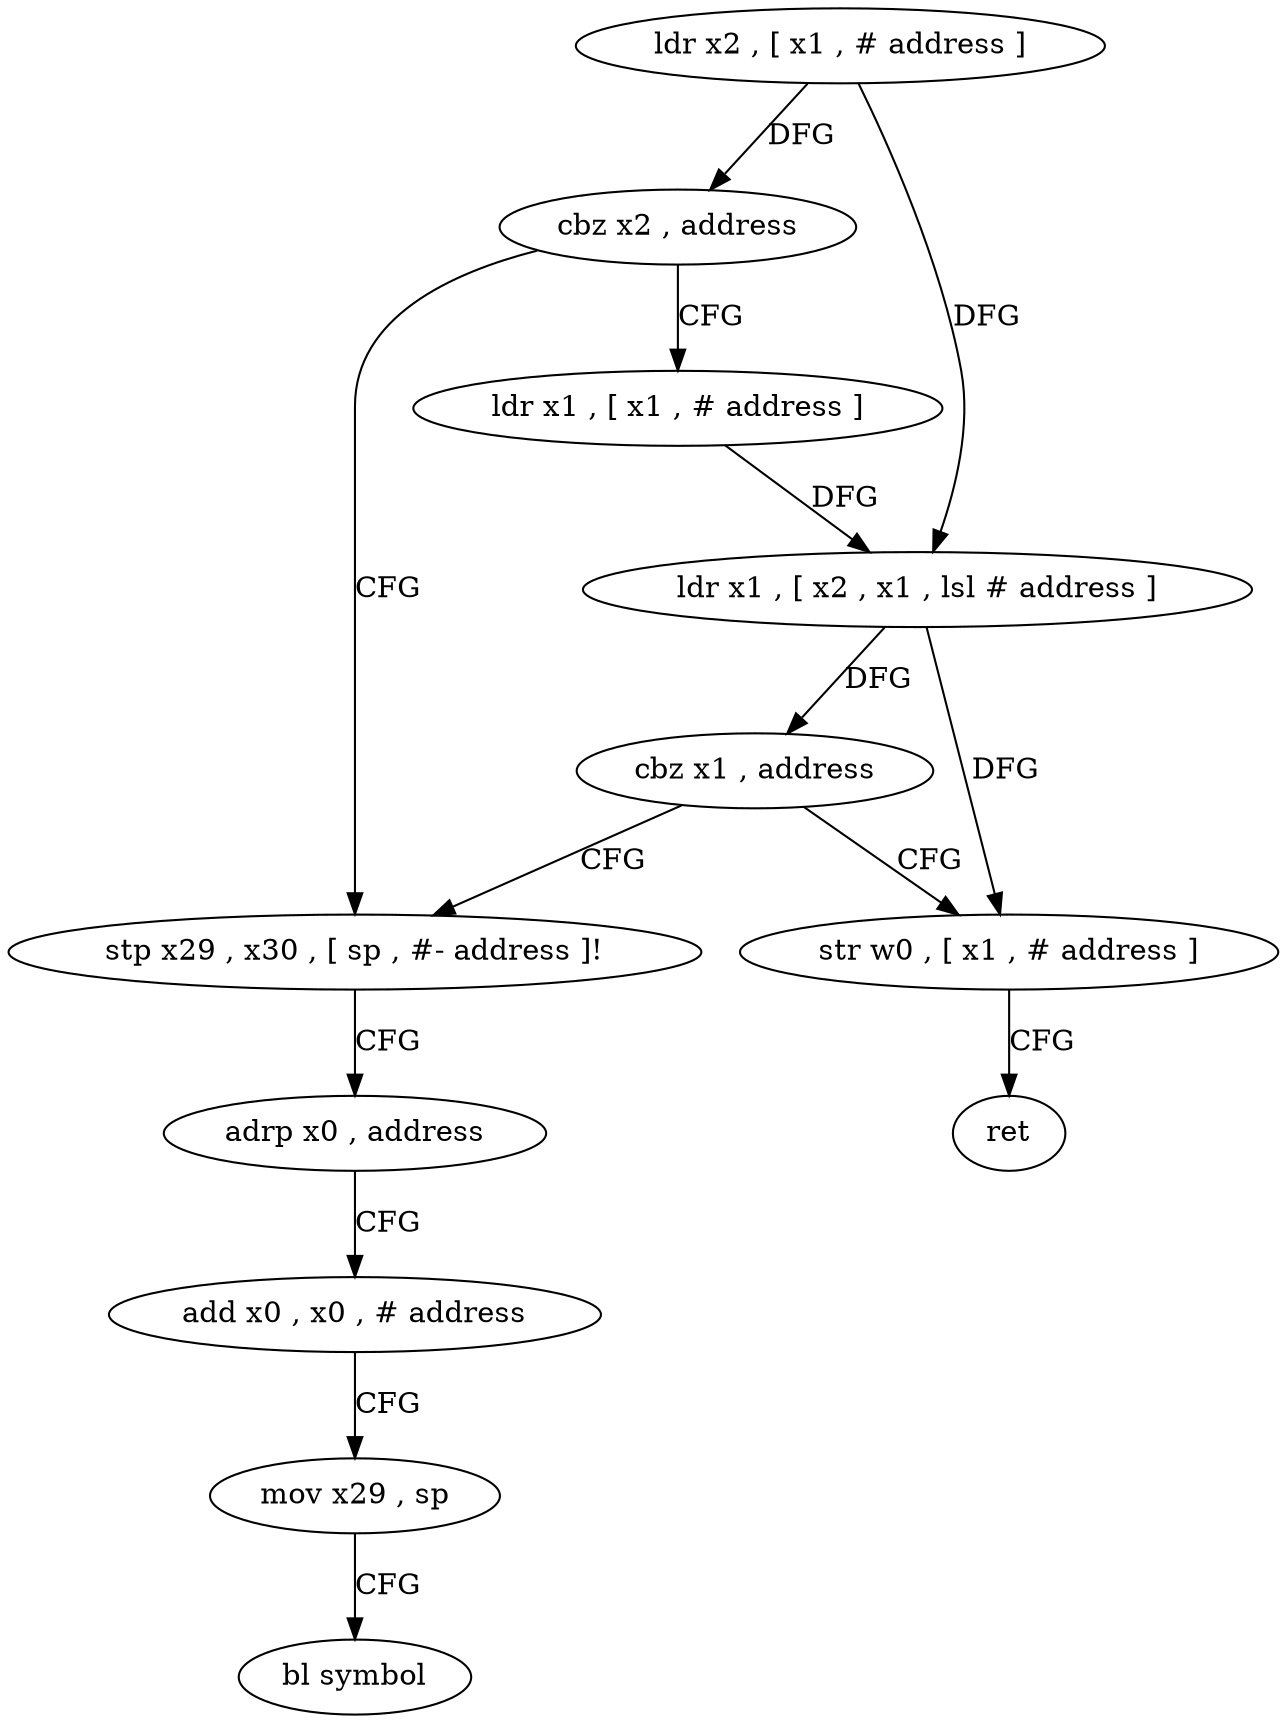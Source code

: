 digraph "func" {
"123696" [label = "ldr x2 , [ x1 , # address ]" ]
"123700" [label = "cbz x2 , address" ]
"123724" [label = "stp x29 , x30 , [ sp , #- address ]!" ]
"123704" [label = "ldr x1 , [ x1 , # address ]" ]
"123728" [label = "adrp x0 , address" ]
"123732" [label = "add x0 , x0 , # address" ]
"123736" [label = "mov x29 , sp" ]
"123740" [label = "bl symbol" ]
"123708" [label = "ldr x1 , [ x2 , x1 , lsl # address ]" ]
"123712" [label = "cbz x1 , address" ]
"123716" [label = "str w0 , [ x1 , # address ]" ]
"123720" [label = "ret" ]
"123696" -> "123700" [ label = "DFG" ]
"123696" -> "123708" [ label = "DFG" ]
"123700" -> "123724" [ label = "CFG" ]
"123700" -> "123704" [ label = "CFG" ]
"123724" -> "123728" [ label = "CFG" ]
"123704" -> "123708" [ label = "DFG" ]
"123728" -> "123732" [ label = "CFG" ]
"123732" -> "123736" [ label = "CFG" ]
"123736" -> "123740" [ label = "CFG" ]
"123708" -> "123712" [ label = "DFG" ]
"123708" -> "123716" [ label = "DFG" ]
"123712" -> "123724" [ label = "CFG" ]
"123712" -> "123716" [ label = "CFG" ]
"123716" -> "123720" [ label = "CFG" ]
}
